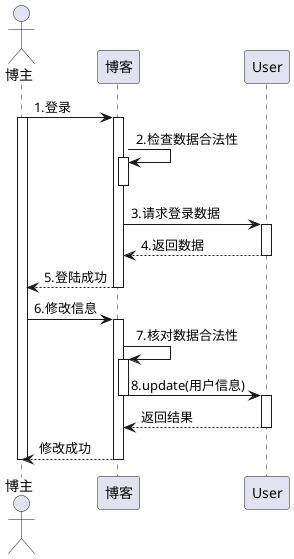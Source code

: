 @startuml
actor 博主
actor 博主
博主->博客:1.登录
activate 博主
activate 博客
博客->博客:2.检查数据合法性
activate 博客
deactivate 博客
博客->User:3.请求登录数据
activate User
User-->博客:4.返回数据
deactivate User
博客-->博主:5.登陆成功
deactivate 博客
博主->博客:6.修改信息
activate 博客
博客->博客:7.核对数据合法性
activate 博客
博客->User:8.update(用户信息)
deactivate 博客
activate User
User-->博客:返回结果
deactivate User
博客-->博主:修改成功
deactivate 博客
deactivate 博主
@enduml
